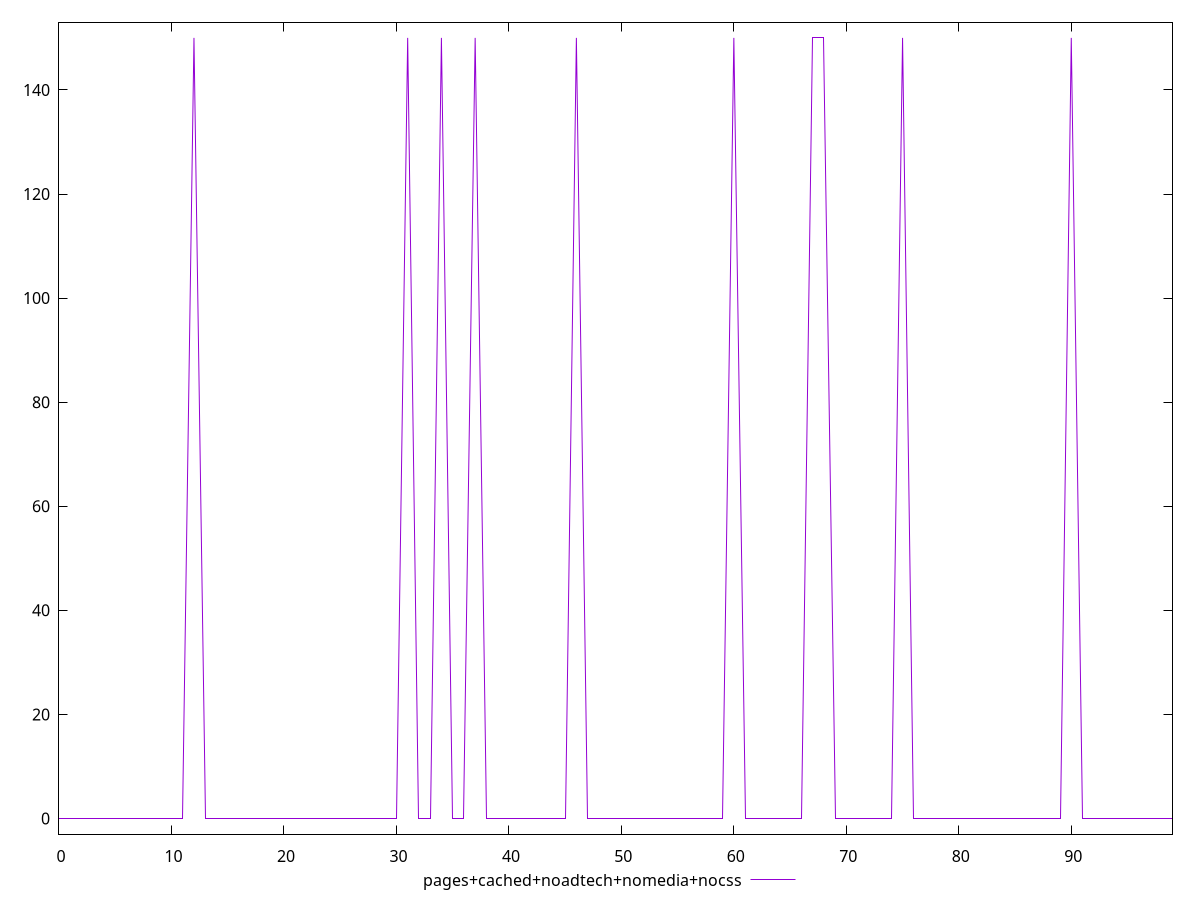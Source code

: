 reset

$pagesCachedNoadtechNomediaNocss <<EOF
0 0
1 0
2 0
3 0
4 0
5 0
6 0
7 0
8 0
9 0
10 0
11 0
12 150
13 0
14 0
15 0
16 0
17 0
18 0
19 0
20 0
21 0
22 0
23 0
24 0
25 0
26 0
27 0
28 0
29 0
30 0
31 150
32 0
33 0
34 150
35 0
36 0
37 150
38 0
39 0
40 0
41 0
42 0
43 0
44 0
45 0
46 150
47 0
48 0
49 0
50 0
51 0
52 0
53 0
54 0
55 0
56 0
57 0
58 0
59 0
60 150
61 0
62 0
63 0
64 0
65 0
66 0
67 150
68 150
69 0
70 0
71 0
72 0
73 0
74 0
75 150
76 0
77 0
78 0
79 0
80 0
81 0
82 0
83 0
84 0
85 0
86 0
87 0
88 0
89 0
90 150
91 0
92 0
93 0
94 0
95 0
96 0
97 0
98 0
99 0
EOF

set key outside below
set xrange [0:99]
set yrange [-3:153]
set trange [-3:153]
set terminal svg size 640, 500 enhanced background rgb 'white'
set output "report_00019_2021-02-10T18-14-37.922Z//uses-http2/comparison/line/4_vs_5.svg"

plot $pagesCachedNoadtechNomediaNocss title "pages+cached+noadtech+nomedia+nocss" with line

reset
